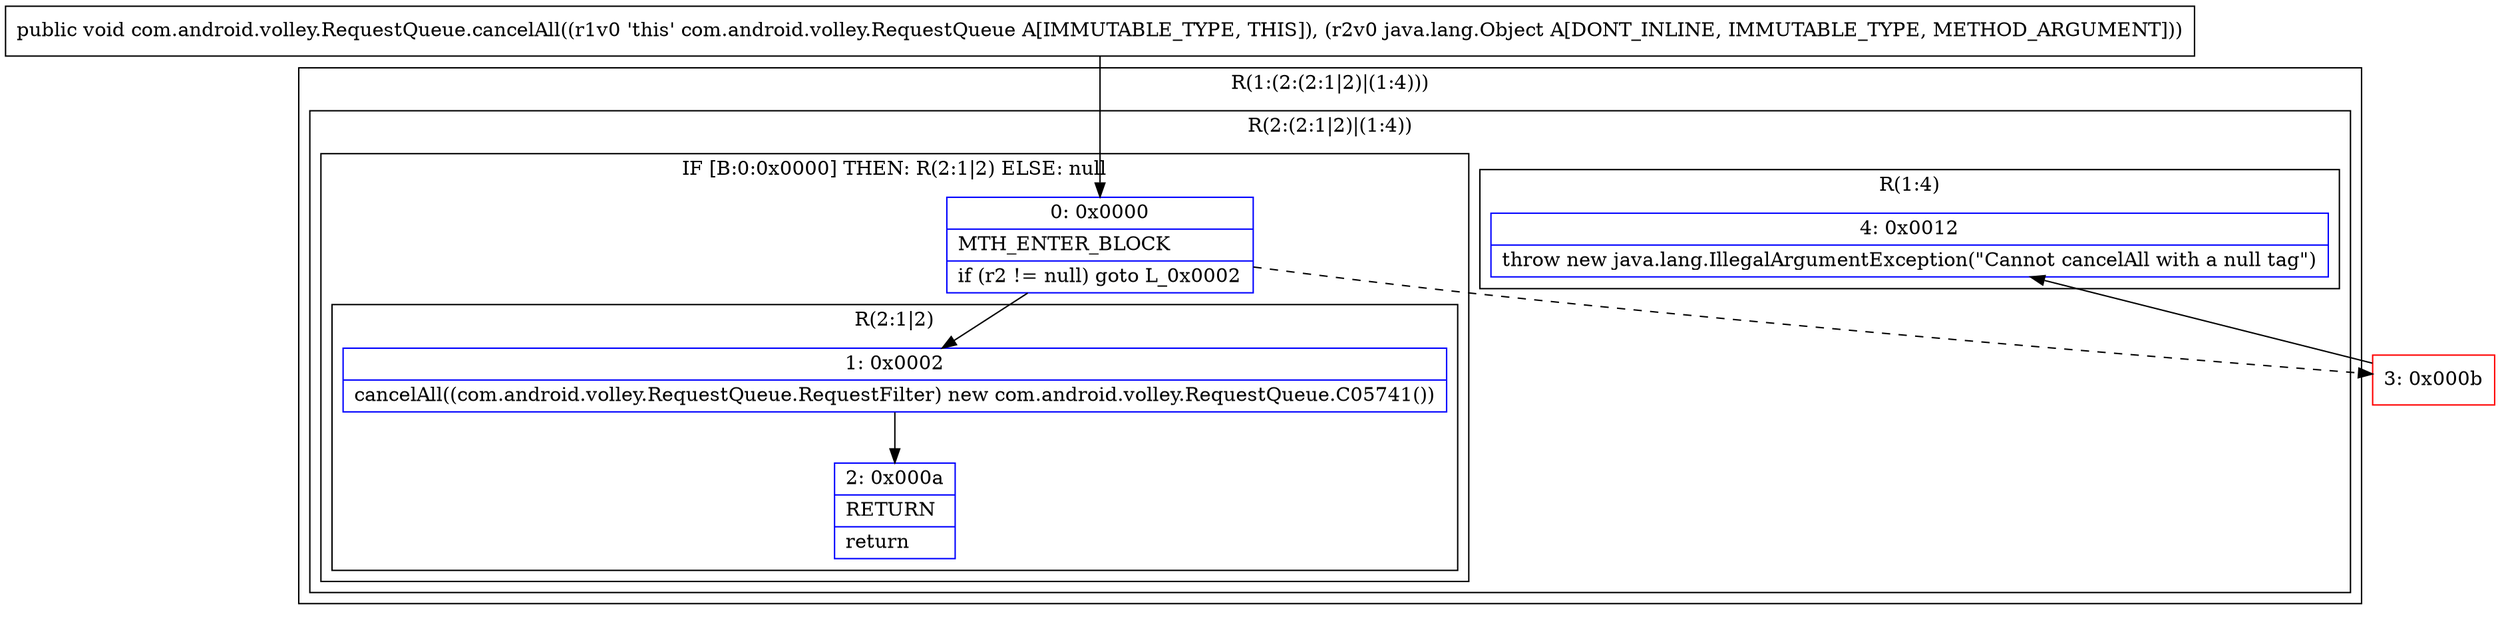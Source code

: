 digraph "CFG forcom.android.volley.RequestQueue.cancelAll(Ljava\/lang\/Object;)V" {
subgraph cluster_Region_1418694228 {
label = "R(1:(2:(2:1|2)|(1:4)))";
node [shape=record,color=blue];
subgraph cluster_Region_1304485787 {
label = "R(2:(2:1|2)|(1:4))";
node [shape=record,color=blue];
subgraph cluster_IfRegion_89596745 {
label = "IF [B:0:0x0000] THEN: R(2:1|2) ELSE: null";
node [shape=record,color=blue];
Node_0 [shape=record,label="{0\:\ 0x0000|MTH_ENTER_BLOCK\l|if (r2 != null) goto L_0x0002\l}"];
subgraph cluster_Region_1545987877 {
label = "R(2:1|2)";
node [shape=record,color=blue];
Node_1 [shape=record,label="{1\:\ 0x0002|cancelAll((com.android.volley.RequestQueue.RequestFilter) new com.android.volley.RequestQueue.C05741())\l}"];
Node_2 [shape=record,label="{2\:\ 0x000a|RETURN\l|return\l}"];
}
}
subgraph cluster_Region_1961897947 {
label = "R(1:4)";
node [shape=record,color=blue];
Node_4 [shape=record,label="{4\:\ 0x0012|throw new java.lang.IllegalArgumentException(\"Cannot cancelAll with a null tag\")\l}"];
}
}
}
Node_3 [shape=record,color=red,label="{3\:\ 0x000b}"];
MethodNode[shape=record,label="{public void com.android.volley.RequestQueue.cancelAll((r1v0 'this' com.android.volley.RequestQueue A[IMMUTABLE_TYPE, THIS]), (r2v0 java.lang.Object A[DONT_INLINE, IMMUTABLE_TYPE, METHOD_ARGUMENT])) }"];
MethodNode -> Node_0;
Node_0 -> Node_1;
Node_0 -> Node_3[style=dashed];
Node_1 -> Node_2;
Node_3 -> Node_4;
}

